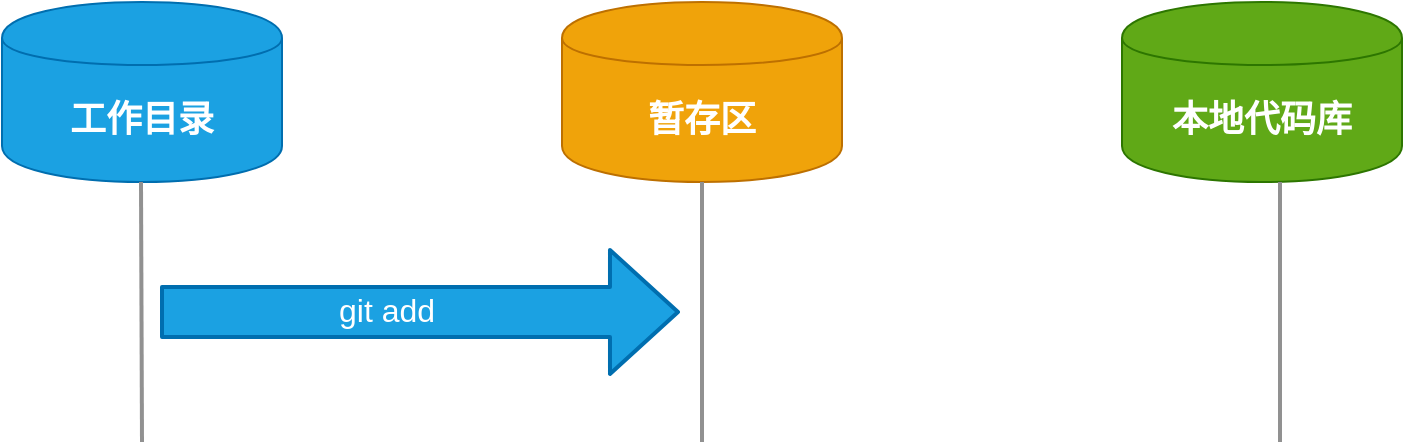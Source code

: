 <mxfile version="10.7.2" type="device"><diagram id="mPvFvhs4Uu6dy0XczUvM" name="Page-1"><mxGraphModel dx="918" dy="682" grid="1" gridSize="10" guides="1" tooltips="1" connect="1" arrows="1" fold="1" page="1" pageScale="1" pageWidth="850" pageHeight="1100" math="0" shadow="0"><root><mxCell id="0"/><mxCell id="1" parent="0"/><mxCell id="L9220tiDemQGyv4O1hoO-1" value="工作目录" style="shape=cylinder;whiteSpace=wrap;html=1;boundedLbl=1;backgroundOutline=1;fillColor=#1ba1e2;strokeColor=#006EAF;fontColor=#ffffff;fontSize=18;fontStyle=1" parent="1" vertex="1"><mxGeometry x="81" y="260" width="140" height="90" as="geometry"/></mxCell><mxCell id="L9220tiDemQGyv4O1hoO-2" value="暂存区" style="shape=cylinder;whiteSpace=wrap;html=1;boundedLbl=1;backgroundOutline=1;fillColor=#f0a30a;strokeColor=#BD7000;fontColor=#ffffff;fontSize=18;fontStyle=1" parent="1" vertex="1"><mxGeometry x="361" y="260" width="140" height="90" as="geometry"/></mxCell><mxCell id="L9220tiDemQGyv4O1hoO-3" value="本地代码库" style="shape=cylinder;whiteSpace=wrap;html=1;boundedLbl=1;backgroundOutline=1;fillColor=#60a917;strokeColor=#2D7600;fontColor=#ffffff;fontSize=18;fontStyle=1" parent="1" vertex="1"><mxGeometry x="641" y="260" width="140" height="90" as="geometry"/></mxCell><mxCell id="L9220tiDemQGyv4O1hoO-4" value="" style="endArrow=none;html=1;fontSize=16;strokeWidth=2;strokeColor=#919191;" parent="1" edge="1"><mxGeometry width="50" height="50" relative="1" as="geometry"><mxPoint x="151" y="480" as="sourcePoint"/><mxPoint x="150.5" y="350" as="targetPoint"/></mxGeometry></mxCell><mxCell id="L9220tiDemQGyv4O1hoO-5" value="" style="endArrow=none;html=1;fontSize=16;strokeWidth=2;strokeColor=#919191;" parent="1" edge="1"><mxGeometry width="50" height="50" relative="1" as="geometry"><mxPoint x="431" y="480" as="sourcePoint"/><mxPoint x="431" y="350" as="targetPoint"/></mxGeometry></mxCell><mxCell id="L9220tiDemQGyv4O1hoO-6" value="" style="endArrow=none;html=1;fontSize=16;strokeWidth=2;strokeColor=#919191;" parent="1" edge="1"><mxGeometry width="50" height="50" relative="1" as="geometry"><mxPoint x="720" y="480" as="sourcePoint"/><mxPoint x="720" y="350" as="targetPoint"/></mxGeometry></mxCell><mxCell id="L9220tiDemQGyv4O1hoO-7" value="" style="shape=flexArrow;endArrow=classic;html=1;strokeColor=#006EAF;strokeWidth=2;fontSize=16;endWidth=35;endSize=10.67;width=24;fillColor=#1ba1e2;" parent="1" edge="1"><mxGeometry width="50" height="50" relative="1" as="geometry"><mxPoint x="160" y="415" as="sourcePoint"/><mxPoint x="420" y="415" as="targetPoint"/></mxGeometry></mxCell><mxCell id="L9220tiDemQGyv4O1hoO-10" value="git add" style="text;html=1;resizable=0;points=[];align=center;verticalAlign=middle;labelBackgroundColor=none;fontSize=16;fontColor=#FFFFFF;" parent="L9220tiDemQGyv4O1hoO-7" vertex="1" connectable="0"><mxGeometry x="-0.133" y="-2" relative="1" as="geometry"><mxPoint y="-3" as="offset"/></mxGeometry></mxCell></root></mxGraphModel></diagram></mxfile>
